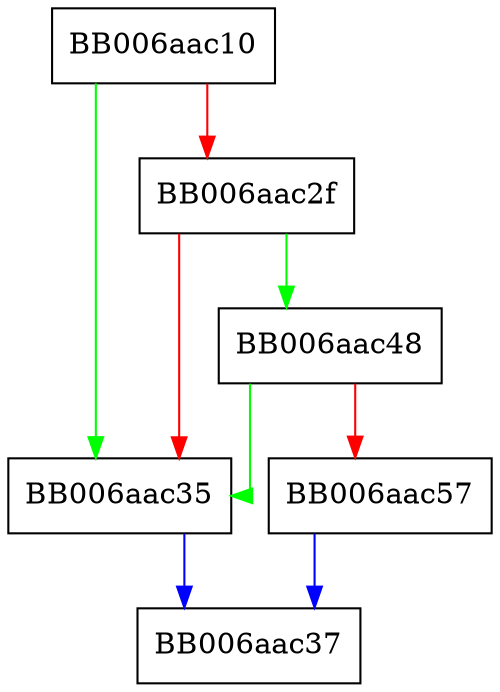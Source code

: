 digraph sha512_224_internal_final {
  node [shape="box"];
  graph [splines=ortho];
  BB006aac10 -> BB006aac35 [color="green"];
  BB006aac10 -> BB006aac2f [color="red"];
  BB006aac2f -> BB006aac48 [color="green"];
  BB006aac2f -> BB006aac35 [color="red"];
  BB006aac35 -> BB006aac37 [color="blue"];
  BB006aac48 -> BB006aac35 [color="green"];
  BB006aac48 -> BB006aac57 [color="red"];
  BB006aac57 -> BB006aac37 [color="blue"];
}